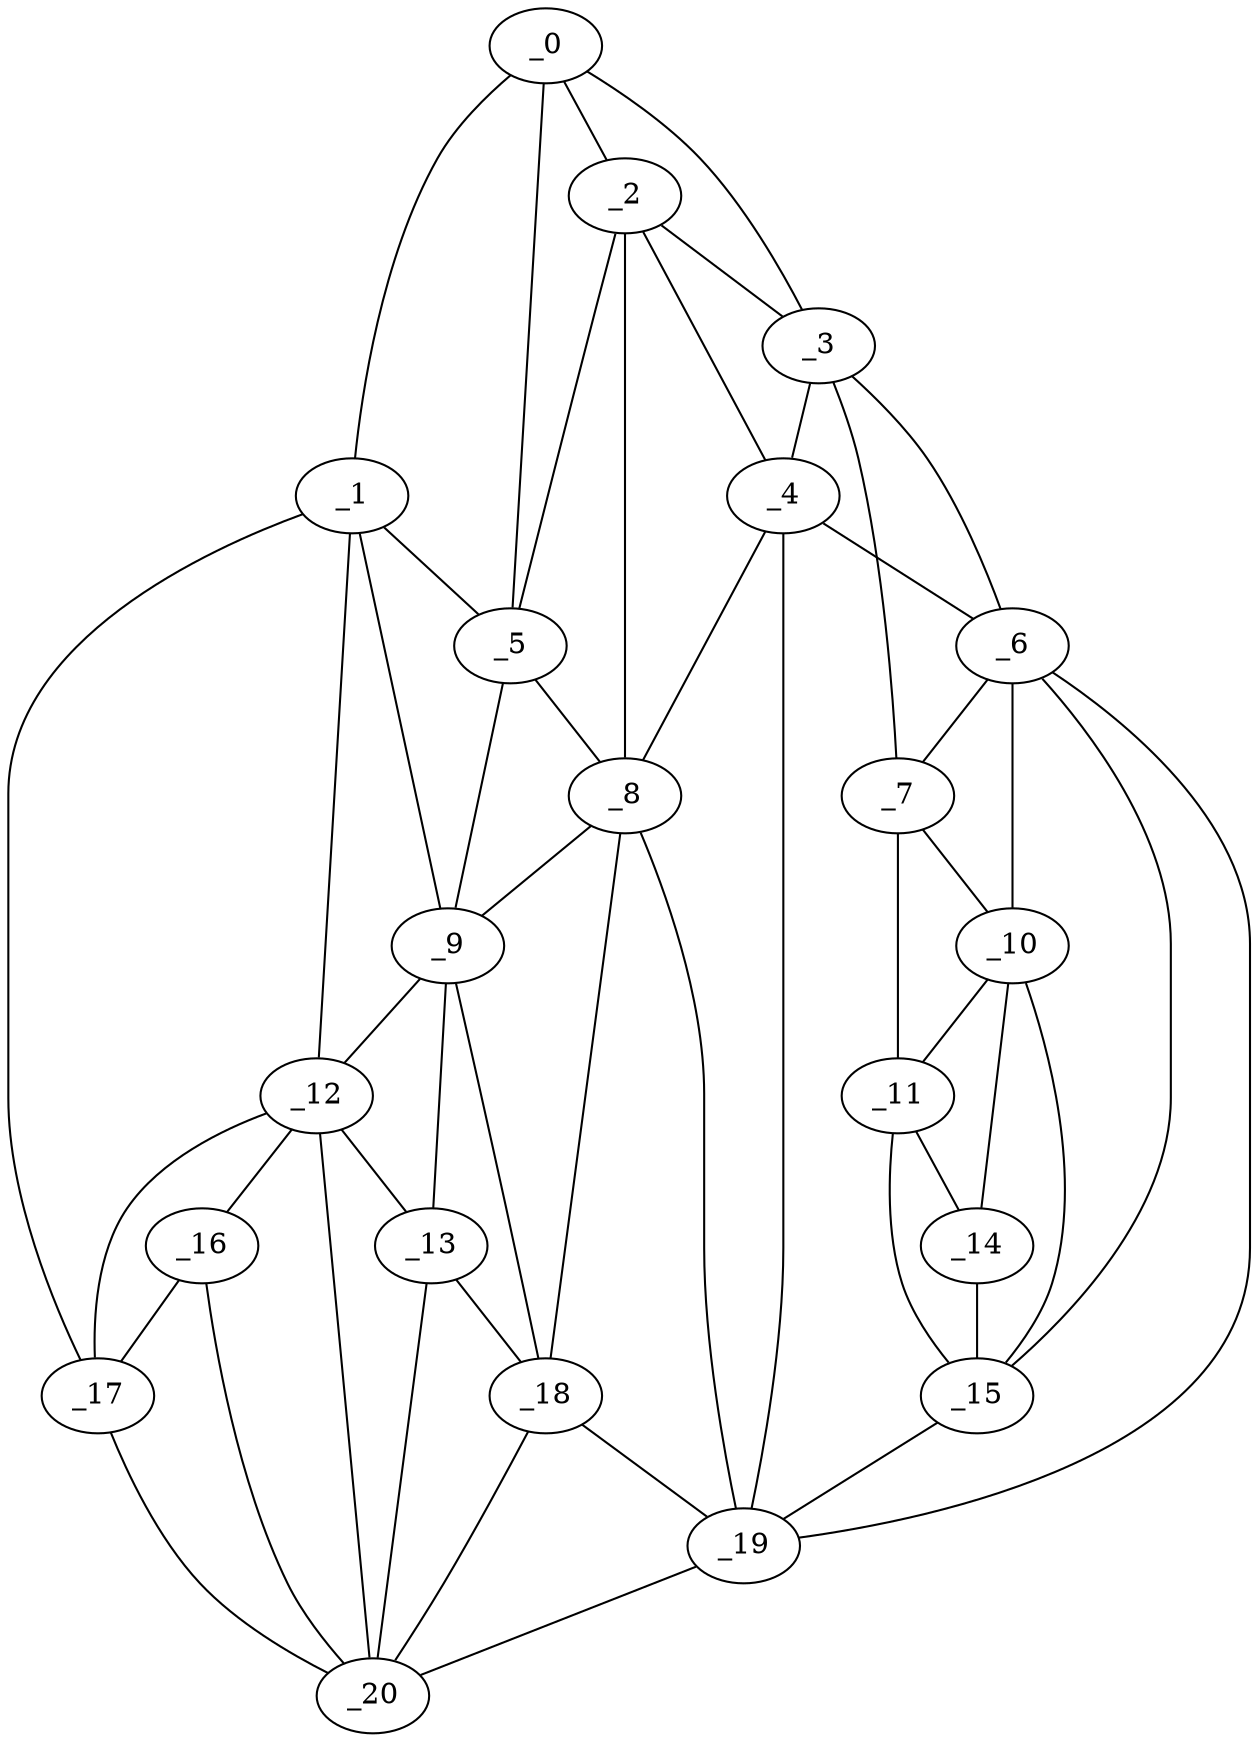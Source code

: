 graph "obj45__300.gxl" {
	_0	 [x=22,
		y=15];
	_1	 [x=61,
		y=7];
	_0 -- _1	 [valence=1];
	_2	 [x=70,
		y=66];
	_0 -- _2	 [valence=2];
	_3	 [x=71,
		y=93];
	_0 -- _3	 [valence=1];
	_5	 [x=76,
		y=58];
	_0 -- _5	 [valence=2];
	_1 -- _5	 [valence=2];
	_9	 [x=87,
		y=52];
	_1 -- _9	 [valence=2];
	_12	 [x=96,
		y=40];
	_1 -- _12	 [valence=1];
	_17	 [x=105,
		y=15];
	_1 -- _17	 [valence=1];
	_2 -- _3	 [valence=2];
	_4	 [x=74,
		y=84];
	_2 -- _4	 [valence=1];
	_2 -- _5	 [valence=1];
	_8	 [x=82,
		y=57];
	_2 -- _8	 [valence=1];
	_3 -- _4	 [valence=2];
	_6	 [x=77,
		y=93];
	_3 -- _6	 [valence=2];
	_7	 [x=78,
		y=101];
	_3 -- _7	 [valence=1];
	_4 -- _6	 [valence=2];
	_4 -- _8	 [valence=2];
	_19	 [x=106,
		y=69];
	_4 -- _19	 [valence=2];
	_5 -- _8	 [valence=2];
	_5 -- _9	 [valence=2];
	_6 -- _7	 [valence=2];
	_10	 [x=88,
		y=103];
	_6 -- _10	 [valence=2];
	_15	 [x=101,
		y=102];
	_6 -- _15	 [valence=1];
	_6 -- _19	 [valence=1];
	_7 -- _10	 [valence=1];
	_11	 [x=91,
		y=109];
	_7 -- _11	 [valence=1];
	_8 -- _9	 [valence=1];
	_18	 [x=106,
		y=61];
	_8 -- _18	 [valence=2];
	_8 -- _19	 [valence=2];
	_9 -- _12	 [valence=2];
	_13	 [x=96,
		y=47];
	_9 -- _13	 [valence=1];
	_9 -- _18	 [valence=2];
	_10 -- _11	 [valence=2];
	_14	 [x=97,
		y=104];
	_10 -- _14	 [valence=2];
	_10 -- _15	 [valence=2];
	_11 -- _14	 [valence=1];
	_11 -- _15	 [valence=1];
	_12 -- _13	 [valence=1];
	_16	 [x=104,
		y=35];
	_12 -- _16	 [valence=2];
	_12 -- _17	 [valence=2];
	_20	 [x=107,
		y=50];
	_12 -- _20	 [valence=2];
	_13 -- _18	 [valence=2];
	_13 -- _20	 [valence=2];
	_14 -- _15	 [valence=2];
	_15 -- _19	 [valence=1];
	_16 -- _17	 [valence=1];
	_16 -- _20	 [valence=2];
	_17 -- _20	 [valence=1];
	_18 -- _19	 [valence=2];
	_18 -- _20	 [valence=1];
	_19 -- _20	 [valence=1];
}
